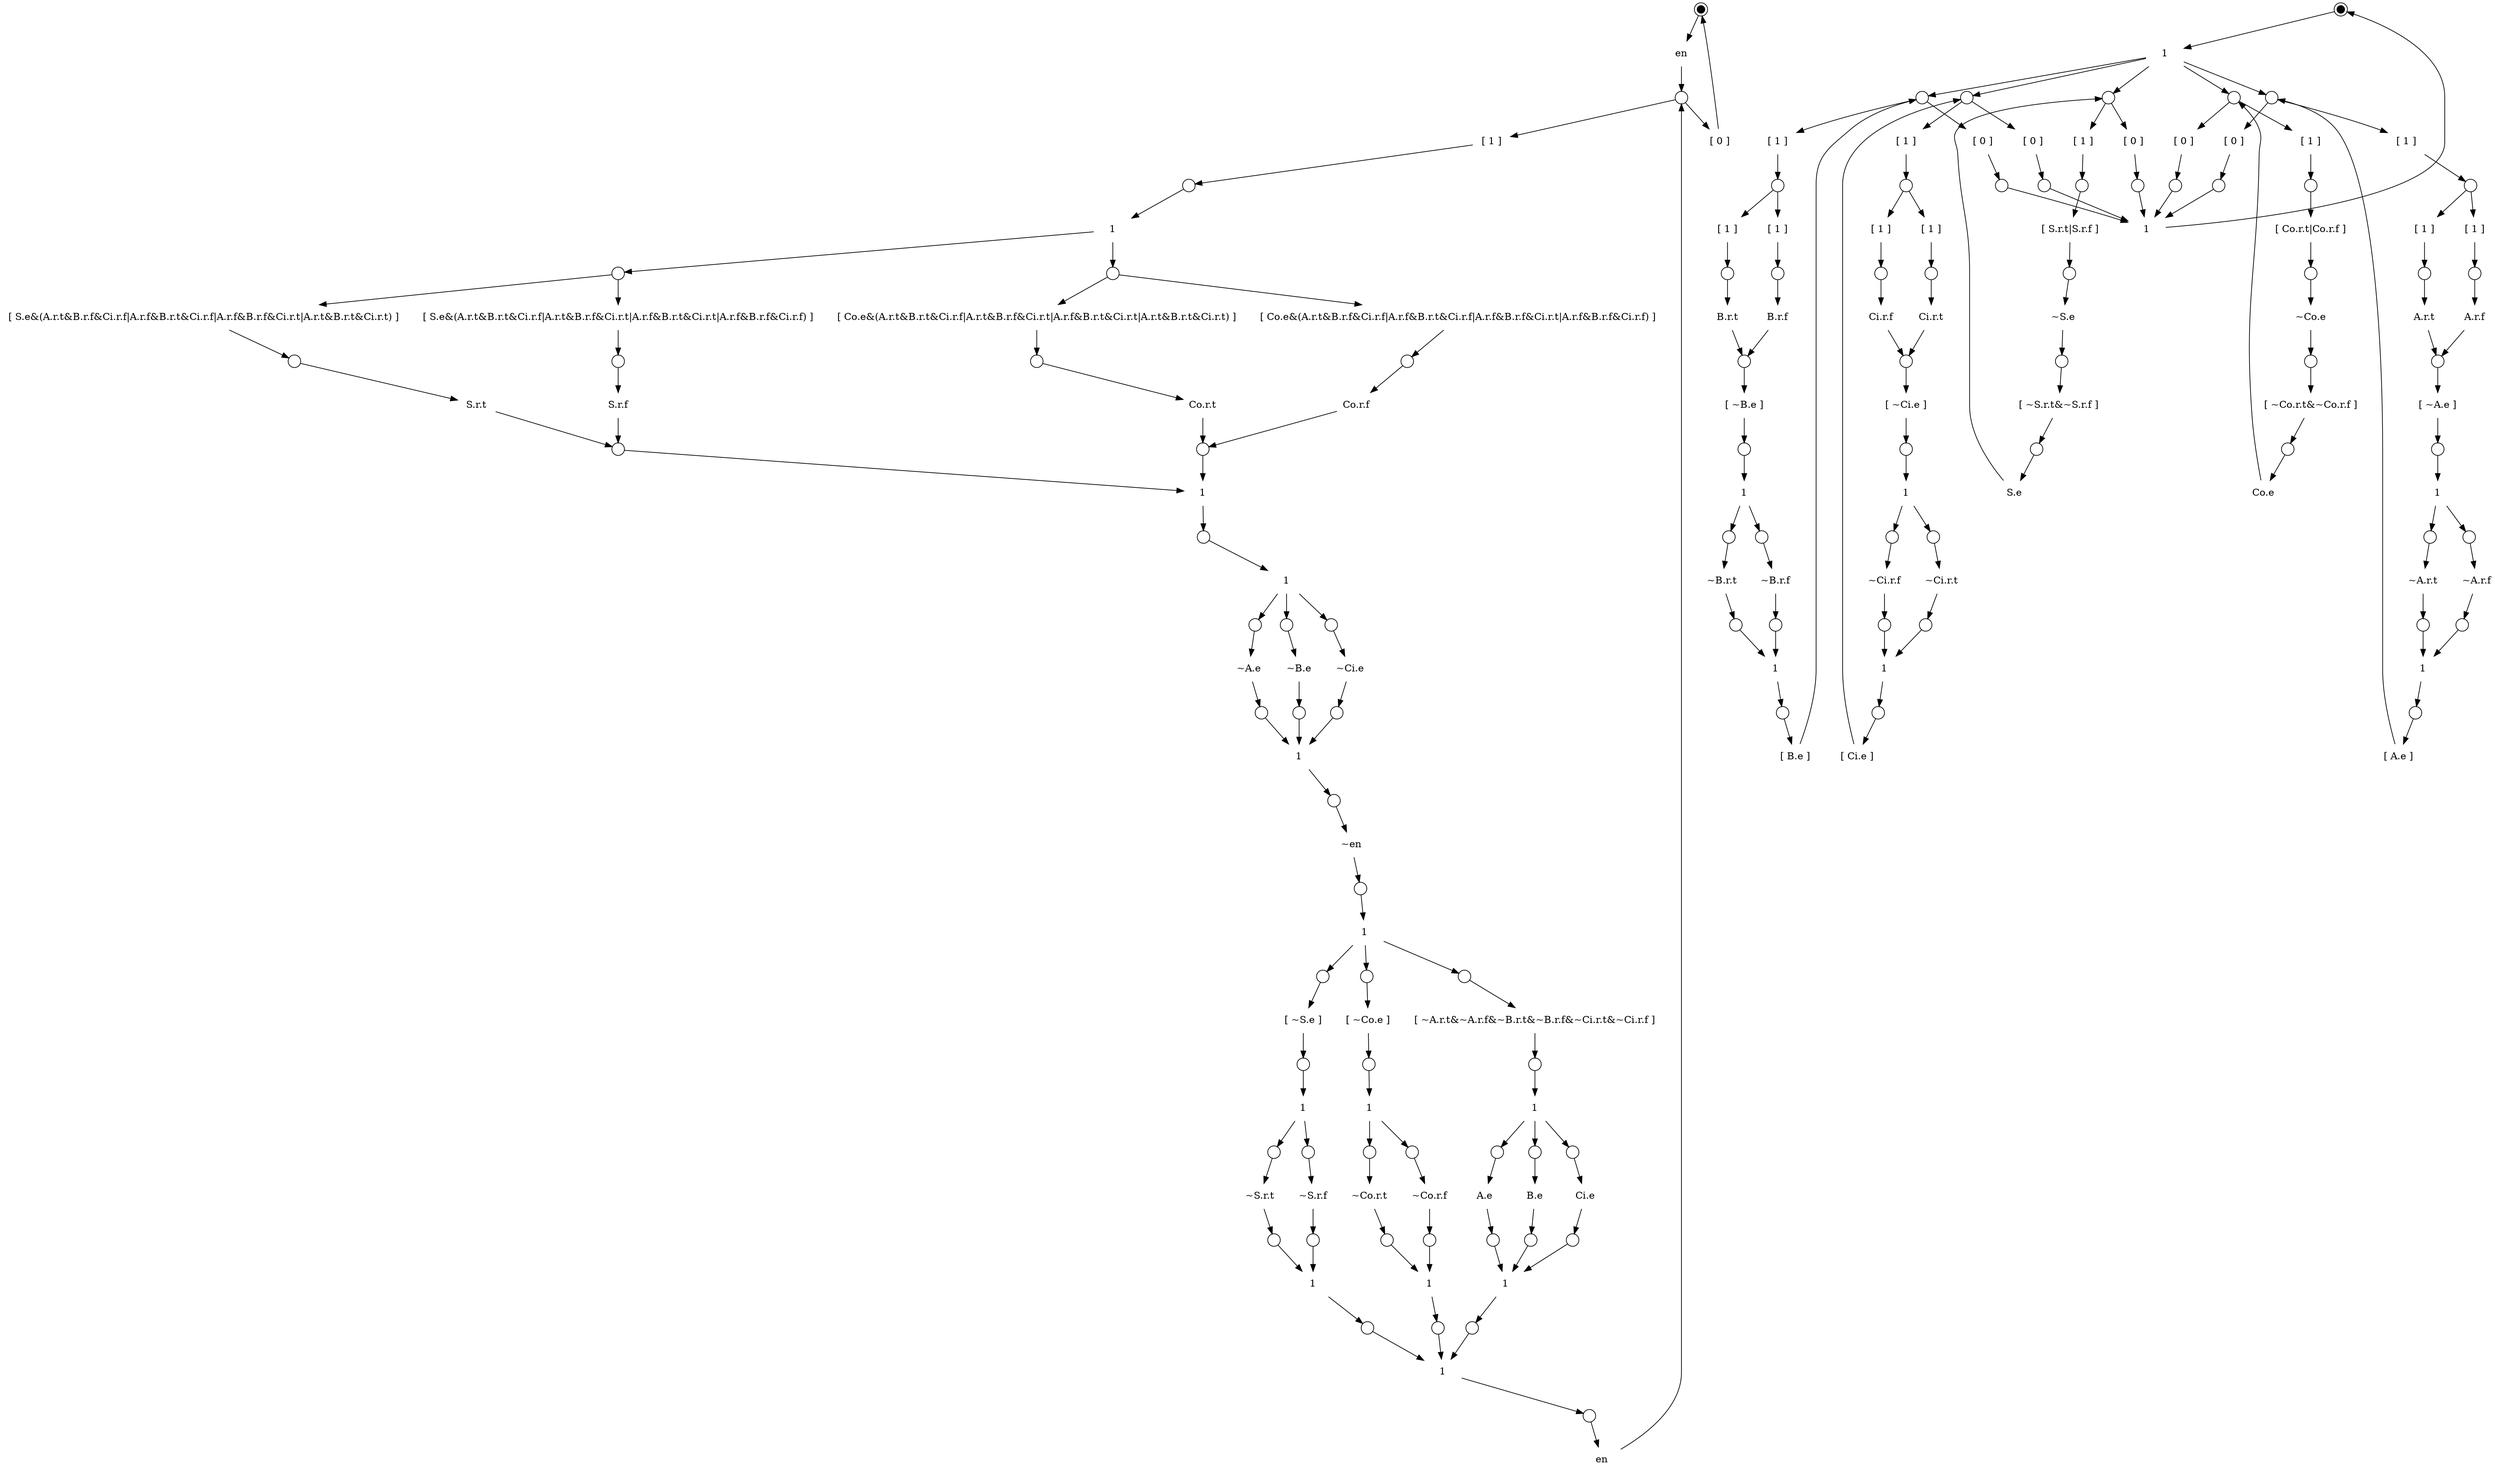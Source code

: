 digraph model
{
	subgraph pcfb_FA
	{
		graph["label"="" "variables"="Ci.r.t,Ci.r.f,Ci.e,A.r.t,A.r.f,A.e,B.r.t,B.r.f,B.e,S.r.t,S.r.f,S.e,Co.r.t,Co.r.f,Co.e,en" "type"="local" "elaborate"="true" "reset"="~Ci.r.t&~Ci.r.f&Ci.e&~A.r.t&~A.r.f&A.e&~B.r.t&~B.r.f&B.e&~S.r.t&~S.r.f&S.e&~Co.r.t&~Co.r.f&Co.e"];
		S0["shape"="circle" "width"="0.15" "peripheries"="2" "style"="filled" "fillcolor"="#000000" "label"=""];
		T0["shape"="plaintext" "label"="en"];
		S0->T0;
		S1["shape"="circle" "width"="0.25" "label"=""];
		T0->S1;
		T1["shape"="plaintext" "label"="[ 1 ]"];
		S1->T1;
		S2["shape"="circle" "width"="0.25" "label"=""];
		T1->S2;
		T2["shape"="plaintext" "label"="1"];
		S2->T2;
		S3["shape"="circle" "width"="0.25" "label"=""];
		T2->S3;
		T3["shape"="plaintext" "label"="[ S.e&(A.r.t&B.r.f&Ci.r.f|A.r.f&B.r.t&Ci.r.f|A.r.f&B.r.f&Ci.r.t|A.r.t&B.r.t&Ci.r.t) ]"];
		S3->T3;
		S4["shape"="circle" "width"="0.25" "label"=""];
		T3->S4;
		T4["shape"="plaintext" "label"="S.r.t"];
		S4->T4;
		T5["shape"="plaintext" "label"="[ S.e&(A.r.t&B.r.t&Ci.r.f|A.r.t&B.r.f&Ci.r.t|A.r.f&B.r.t&Ci.r.t|A.r.f&B.r.f&Ci.r.f) ]"];
		S3->T5;
		S5["shape"="circle" "width"="0.25" "label"=""];
		T5->S5;
		T6["shape"="plaintext" "label"="S.r.f"];
		S5->T6;
		S6["shape"="circle" "width"="0.25" "label"=""];
		T4->S6;
		T6->S6;
		S7["shape"="circle" "width"="0.25" "label"=""];
		T2->S7;
		T7["shape"="plaintext" "label"="[ Co.e&(A.r.t&B.r.t&Ci.r.f|A.r.t&B.r.f&Ci.r.t|A.r.f&B.r.t&Ci.r.t|A.r.t&B.r.t&Ci.r.t) ]"];
		S7->T7;
		S8["shape"="circle" "width"="0.25" "label"=""];
		T7->S8;
		T8["shape"="plaintext" "label"="Co.r.t"];
		S8->T8;
		T9["shape"="plaintext" "label"="[ Co.e&(A.r.t&B.r.f&Ci.r.f|A.r.f&B.r.t&Ci.r.f|A.r.f&B.r.f&Ci.r.t|A.r.f&B.r.f&Ci.r.f) ]"];
		S7->T9;
		S9["shape"="circle" "width"="0.25" "label"=""];
		T9->S9;
		T10["shape"="plaintext" "label"="Co.r.f"];
		S9->T10;
		S10["shape"="circle" "width"="0.25" "label"=""];
		T8->S10;
		T10->S10;
		T11["shape"="plaintext" "label"="1"];
		S6->T11;
		S10->T11;
		S11["shape"="circle" "width"="0.25" "label"=""];
		T11->S11;
		T12["shape"="plaintext" "label"="1"];
		S11->T12;
		S12["shape"="circle" "width"="0.25" "label"=""];
		T12->S12;
		T13["shape"="plaintext" "label"="~A.e"];
		S12->T13;
		S13["shape"="circle" "width"="0.25" "label"=""];
		T13->S13;
		S14["shape"="circle" "width"="0.25" "label"=""];
		T12->S14;
		T14["shape"="plaintext" "label"="~B.e"];
		S14->T14;
		S15["shape"="circle" "width"="0.25" "label"=""];
		T14->S15;
		S16["shape"="circle" "width"="0.25" "label"=""];
		T12->S16;
		T15["shape"="plaintext" "label"="~Ci.e"];
		S16->T15;
		S17["shape"="circle" "width"="0.25" "label"=""];
		T15->S17;
		T16["shape"="plaintext" "label"="1"];
		S13->T16;
		S15->T16;
		S17->T16;
		S18["shape"="circle" "width"="0.25" "label"=""];
		T16->S18;
		T17["shape"="plaintext" "label"="~en"];
		S18->T17;
		S19["shape"="circle" "width"="0.25" "label"=""];
		T17->S19;
		T18["shape"="plaintext" "label"="1"];
		S19->T18;
		S20["shape"="circle" "width"="0.25" "label"=""];
		T18->S20;
		T19["shape"="plaintext" "label"="[ ~S.e ]"];
		S20->T19;
		S21["shape"="circle" "width"="0.25" "label"=""];
		T19->S21;
		T20["shape"="plaintext" "label"="1"];
		S21->T20;
		S22["shape"="circle" "width"="0.25" "label"=""];
		T20->S22;
		T21["shape"="plaintext" "label"="~S.r.t"];
		S22->T21;
		S23["shape"="circle" "width"="0.25" "label"=""];
		T21->S23;
		S24["shape"="circle" "width"="0.25" "label"=""];
		T20->S24;
		T22["shape"="plaintext" "label"="~S.r.f"];
		S24->T22;
		S25["shape"="circle" "width"="0.25" "label"=""];
		T22->S25;
		T23["shape"="plaintext" "label"="1"];
		S23->T23;
		S25->T23;
		S26["shape"="circle" "width"="0.25" "label"=""];
		T23->S26;
		S27["shape"="circle" "width"="0.25" "label"=""];
		T18->S27;
		T24["shape"="plaintext" "label"="[ ~Co.e ]"];
		S27->T24;
		S28["shape"="circle" "width"="0.25" "label"=""];
		T24->S28;
		T25["shape"="plaintext" "label"="1"];
		S28->T25;
		S29["shape"="circle" "width"="0.25" "label"=""];
		T25->S29;
		T26["shape"="plaintext" "label"="~Co.r.t"];
		S29->T26;
		S30["shape"="circle" "width"="0.25" "label"=""];
		T26->S30;
		S31["shape"="circle" "width"="0.25" "label"=""];
		T25->S31;
		T27["shape"="plaintext" "label"="~Co.r.f"];
		S31->T27;
		S32["shape"="circle" "width"="0.25" "label"=""];
		T27->S32;
		T28["shape"="plaintext" "label"="1"];
		S30->T28;
		S32->T28;
		S33["shape"="circle" "width"="0.25" "label"=""];
		T28->S33;
		S34["shape"="circle" "width"="0.25" "label"=""];
		T18->S34;
		T29["shape"="plaintext" "label"="[ ~A.r.t&~A.r.f&~B.r.t&~B.r.f&~Ci.r.t&~Ci.r.f ]"];
		S34->T29;
		S35["shape"="circle" "width"="0.25" "label"=""];
		T29->S35;
		T30["shape"="plaintext" "label"="1"];
		S35->T30;
		S36["shape"="circle" "width"="0.25" "label"=""];
		T30->S36;
		T31["shape"="plaintext" "label"="A.e"];
		S36->T31;
		S37["shape"="circle" "width"="0.25" "label"=""];
		T31->S37;
		S38["shape"="circle" "width"="0.25" "label"=""];
		T30->S38;
		T32["shape"="plaintext" "label"="B.e"];
		S38->T32;
		S39["shape"="circle" "width"="0.25" "label"=""];
		T32->S39;
		S40["shape"="circle" "width"="0.25" "label"=""];
		T30->S40;
		T33["shape"="plaintext" "label"="Ci.e"];
		S40->T33;
		S41["shape"="circle" "width"="0.25" "label"=""];
		T33->S41;
		T34["shape"="plaintext" "label"="1"];
		S37->T34;
		S39->T34;
		S41->T34;
		S42["shape"="circle" "width"="0.25" "label"=""];
		T34->S42;
		T35["shape"="plaintext" "label"="1"];
		S26->T35;
		S33->T35;
		S42->T35;
		S43["shape"="circle" "width"="0.25" "label"=""];
		T35->S43;
		T36["shape"="plaintext" "label"="en"];
		S43->T36;
		T36->S1;
		T37["shape"="plaintext" "label"="[ 0 ]"];
		S1->T37;
		T37->S0;
	}
	subgraph environment
	{
		graph["label"="" "variables"="Ci.r.t,Ci.r.f,Ci.e,A.r.t,A.r.f,A.e,B.r.t,B.r.f,B.e,S.r.t,S.r.f,S.e,Co.r.t,Co.r.f,Co.e" "type"="remote" "elaborate"="false" "reset"="~Ci.r.t&~Ci.r.f&Ci.e&~A.r.t&~A.r.f&A.e&~B.r.t&~B.r.f&B.e&~S.r.t&~S.r.f&S.e&~Co.r.t&~Co.r.f&Co.e"];
		S44["shape"="circle" "width"="0.15" "peripheries"="2" "style"="filled" "fillcolor"="#000000" "label"=""];
		T38["shape"="plaintext" "label"="1"];
		S44->T38;
		S45["shape"="circle" "width"="0.25" "label"=""];
		T38->S45;
		T39["shape"="plaintext" "label"="[ 1 ]"];
		S45->T39;
		S46["shape"="circle" "width"="0.25" "label"=""];
		T39->S46;
		T40["shape"="plaintext" "label"="[ S.r.t|S.r.f ]"];
		S46->T40;
		S47["shape"="circle" "width"="0.25" "label"=""];
		T40->S47;
		T41["shape"="plaintext" "label"="~S.e"];
		S47->T41;
		S48["shape"="circle" "width"="0.25" "label"=""];
		T41->S48;
		T42["shape"="plaintext" "label"="[ ~S.r.t&~S.r.f ]"];
		S48->T42;
		S49["shape"="circle" "width"="0.25" "label"=""];
		T42->S49;
		T43["shape"="plaintext" "label"="S.e"];
		S49->T43;
		T43->S45;
		T44["shape"="plaintext" "label"="[ 0 ]"];
		S45->T44;
		S50["shape"="circle" "width"="0.25" "label"=""];
		T44->S50;
		S51["shape"="circle" "width"="0.25" "label"=""];
		T38->S51;
		T45["shape"="plaintext" "label"="[ 1 ]"];
		S51->T45;
		S52["shape"="circle" "width"="0.25" "label"=""];
		T45->S52;
		T46["shape"="plaintext" "label"="[ Co.r.t|Co.r.f ]"];
		S52->T46;
		S53["shape"="circle" "width"="0.25" "label"=""];
		T46->S53;
		T47["shape"="plaintext" "label"="~Co.e"];
		S53->T47;
		S54["shape"="circle" "width"="0.25" "label"=""];
		T47->S54;
		T48["shape"="plaintext" "label"="[ ~Co.r.t&~Co.r.f ]"];
		S54->T48;
		S55["shape"="circle" "width"="0.25" "label"=""];
		T48->S55;
		T49["shape"="plaintext" "label"="Co.e"];
		S55->T49;
		T49->S51;
		T50["shape"="plaintext" "label"="[ 0 ]"];
		S51->T50;
		S56["shape"="circle" "width"="0.25" "label"=""];
		T50->S56;
		S57["shape"="circle" "width"="0.25" "label"=""];
		T38->S57;
		T51["shape"="plaintext" "label"="[ 1 ]"];
		S57->T51;
		S58["shape"="circle" "width"="0.25" "label"=""];
		T51->S58;
		T52["shape"="plaintext" "label"="[ 1 ]"];
		S58->T52;
		S59["shape"="circle" "width"="0.25" "label"=""];
		T52->S59;
		T53["shape"="plaintext" "label"="A.r.t"];
		S59->T53;
		T54["shape"="plaintext" "label"="[ 1 ]"];
		S58->T54;
		S60["shape"="circle" "width"="0.25" "label"=""];
		T54->S60;
		T55["shape"="plaintext" "label"="A.r.f"];
		S60->T55;
		S61["shape"="circle" "width"="0.25" "label"=""];
		T53->S61;
		T55->S61;
		T56["shape"="plaintext" "label"="[ ~A.e ]"];
		S61->T56;
		S62["shape"="circle" "width"="0.25" "label"=""];
		T56->S62;
		T57["shape"="plaintext" "label"="1"];
		S62->T57;
		S63["shape"="circle" "width"="0.25" "label"=""];
		T57->S63;
		T58["shape"="plaintext" "label"="~A.r.t"];
		S63->T58;
		S64["shape"="circle" "width"="0.25" "label"=""];
		T58->S64;
		S65["shape"="circle" "width"="0.25" "label"=""];
		T57->S65;
		T59["shape"="plaintext" "label"="~A.r.f"];
		S65->T59;
		S66["shape"="circle" "width"="0.25" "label"=""];
		T59->S66;
		T60["shape"="plaintext" "label"="1"];
		S64->T60;
		S66->T60;
		S67["shape"="circle" "width"="0.25" "label"=""];
		T60->S67;
		T61["shape"="plaintext" "label"="[ A.e ]"];
		S67->T61;
		T61->S57;
		T62["shape"="plaintext" "label"="[ 0 ]"];
		S57->T62;
		S68["shape"="circle" "width"="0.25" "label"=""];
		T62->S68;
		S69["shape"="circle" "width"="0.25" "label"=""];
		T38->S69;
		T63["shape"="plaintext" "label"="[ 1 ]"];
		S69->T63;
		S70["shape"="circle" "width"="0.25" "label"=""];
		T63->S70;
		T64["shape"="plaintext" "label"="[ 1 ]"];
		S70->T64;
		S71["shape"="circle" "width"="0.25" "label"=""];
		T64->S71;
		T65["shape"="plaintext" "label"="B.r.t"];
		S71->T65;
		T66["shape"="plaintext" "label"="[ 1 ]"];
		S70->T66;
		S72["shape"="circle" "width"="0.25" "label"=""];
		T66->S72;
		T67["shape"="plaintext" "label"="B.r.f"];
		S72->T67;
		S73["shape"="circle" "width"="0.25" "label"=""];
		T65->S73;
		T67->S73;
		T68["shape"="plaintext" "label"="[ ~B.e ]"];
		S73->T68;
		S74["shape"="circle" "width"="0.25" "label"=""];
		T68->S74;
		T69["shape"="plaintext" "label"="1"];
		S74->T69;
		S75["shape"="circle" "width"="0.25" "label"=""];
		T69->S75;
		T70["shape"="plaintext" "label"="~B.r.t"];
		S75->T70;
		S76["shape"="circle" "width"="0.25" "label"=""];
		T70->S76;
		S77["shape"="circle" "width"="0.25" "label"=""];
		T69->S77;
		T71["shape"="plaintext" "label"="~B.r.f"];
		S77->T71;
		S78["shape"="circle" "width"="0.25" "label"=""];
		T71->S78;
		T72["shape"="plaintext" "label"="1"];
		S76->T72;
		S78->T72;
		S79["shape"="circle" "width"="0.25" "label"=""];
		T72->S79;
		T73["shape"="plaintext" "label"="[ B.e ]"];
		S79->T73;
		T73->S69;
		T74["shape"="plaintext" "label"="[ 0 ]"];
		S69->T74;
		S80["shape"="circle" "width"="0.25" "label"=""];
		T74->S80;
		S81["shape"="circle" "width"="0.25" "label"=""];
		T38->S81;
		T75["shape"="plaintext" "label"="[ 1 ]"];
		S81->T75;
		S82["shape"="circle" "width"="0.25" "label"=""];
		T75->S82;
		T76["shape"="plaintext" "label"="[ 1 ]"];
		S82->T76;
		S83["shape"="circle" "width"="0.25" "label"=""];
		T76->S83;
		T77["shape"="plaintext" "label"="Ci.r.t"];
		S83->T77;
		T78["shape"="plaintext" "label"="[ 1 ]"];
		S82->T78;
		S84["shape"="circle" "width"="0.25" "label"=""];
		T78->S84;
		T79["shape"="plaintext" "label"="Ci.r.f"];
		S84->T79;
		S85["shape"="circle" "width"="0.25" "label"=""];
		T77->S85;
		T79->S85;
		T80["shape"="plaintext" "label"="[ ~Ci.e ]"];
		S85->T80;
		S86["shape"="circle" "width"="0.25" "label"=""];
		T80->S86;
		T81["shape"="plaintext" "label"="1"];
		S86->T81;
		S87["shape"="circle" "width"="0.25" "label"=""];
		T81->S87;
		T82["shape"="plaintext" "label"="~Ci.r.t"];
		S87->T82;
		S88["shape"="circle" "width"="0.25" "label"=""];
		T82->S88;
		S89["shape"="circle" "width"="0.25" "label"=""];
		T81->S89;
		T83["shape"="plaintext" "label"="~Ci.r.f"];
		S89->T83;
		S90["shape"="circle" "width"="0.25" "label"=""];
		T83->S90;
		T84["shape"="plaintext" "label"="1"];
		S88->T84;
		S90->T84;
		S91["shape"="circle" "width"="0.25" "label"=""];
		T84->S91;
		T85["shape"="plaintext" "label"="[ Ci.e ]"];
		S91->T85;
		T85->S81;
		T86["shape"="plaintext" "label"="[ 0 ]"];
		S81->T86;
		S92["shape"="circle" "width"="0.25" "label"=""];
		T86->S92;
		T87["shape"="plaintext" "label"="1"];
		S50->T87;
		S56->T87;
		S68->T87;
		S80->T87;
		S92->T87;
		T87->S44;
	}
}
